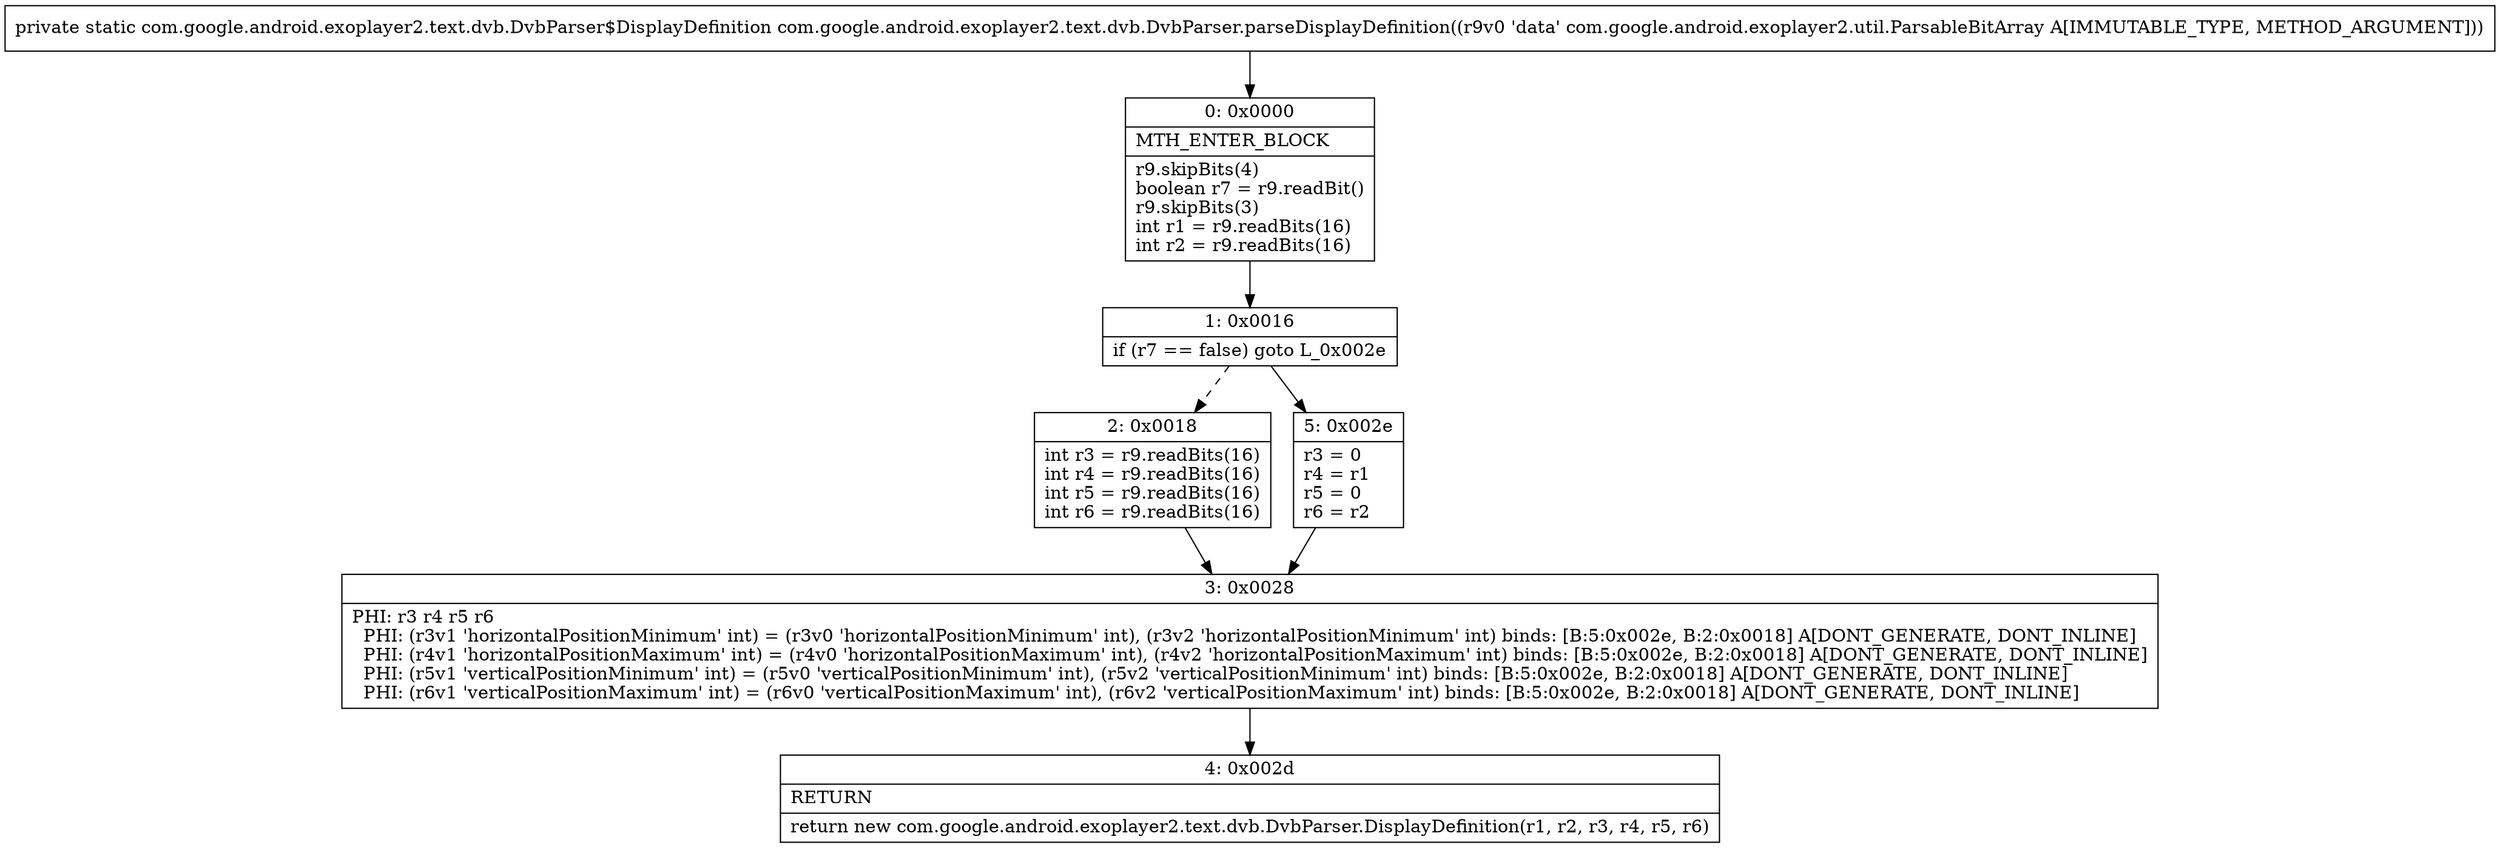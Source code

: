 digraph "CFG forcom.google.android.exoplayer2.text.dvb.DvbParser.parseDisplayDefinition(Lcom\/google\/android\/exoplayer2\/util\/ParsableBitArray;)Lcom\/google\/android\/exoplayer2\/text\/dvb\/DvbParser$DisplayDefinition;" {
Node_0 [shape=record,label="{0\:\ 0x0000|MTH_ENTER_BLOCK\l|r9.skipBits(4)\lboolean r7 = r9.readBit()\lr9.skipBits(3)\lint r1 = r9.readBits(16)\lint r2 = r9.readBits(16)\l}"];
Node_1 [shape=record,label="{1\:\ 0x0016|if (r7 == false) goto L_0x002e\l}"];
Node_2 [shape=record,label="{2\:\ 0x0018|int r3 = r9.readBits(16)\lint r4 = r9.readBits(16)\lint r5 = r9.readBits(16)\lint r6 = r9.readBits(16)\l}"];
Node_3 [shape=record,label="{3\:\ 0x0028|PHI: r3 r4 r5 r6 \l  PHI: (r3v1 'horizontalPositionMinimum' int) = (r3v0 'horizontalPositionMinimum' int), (r3v2 'horizontalPositionMinimum' int) binds: [B:5:0x002e, B:2:0x0018] A[DONT_GENERATE, DONT_INLINE]\l  PHI: (r4v1 'horizontalPositionMaximum' int) = (r4v0 'horizontalPositionMaximum' int), (r4v2 'horizontalPositionMaximum' int) binds: [B:5:0x002e, B:2:0x0018] A[DONT_GENERATE, DONT_INLINE]\l  PHI: (r5v1 'verticalPositionMinimum' int) = (r5v0 'verticalPositionMinimum' int), (r5v2 'verticalPositionMinimum' int) binds: [B:5:0x002e, B:2:0x0018] A[DONT_GENERATE, DONT_INLINE]\l  PHI: (r6v1 'verticalPositionMaximum' int) = (r6v0 'verticalPositionMaximum' int), (r6v2 'verticalPositionMaximum' int) binds: [B:5:0x002e, B:2:0x0018] A[DONT_GENERATE, DONT_INLINE]\l}"];
Node_4 [shape=record,label="{4\:\ 0x002d|RETURN\l|return new com.google.android.exoplayer2.text.dvb.DvbParser.DisplayDefinition(r1, r2, r3, r4, r5, r6)\l}"];
Node_5 [shape=record,label="{5\:\ 0x002e|r3 = 0\lr4 = r1\lr5 = 0\lr6 = r2\l}"];
MethodNode[shape=record,label="{private static com.google.android.exoplayer2.text.dvb.DvbParser$DisplayDefinition com.google.android.exoplayer2.text.dvb.DvbParser.parseDisplayDefinition((r9v0 'data' com.google.android.exoplayer2.util.ParsableBitArray A[IMMUTABLE_TYPE, METHOD_ARGUMENT])) }"];
MethodNode -> Node_0;
Node_0 -> Node_1;
Node_1 -> Node_2[style=dashed];
Node_1 -> Node_5;
Node_2 -> Node_3;
Node_3 -> Node_4;
Node_5 -> Node_3;
}


